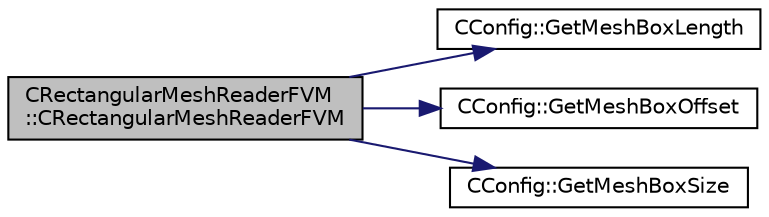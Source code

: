 digraph "CRectangularMeshReaderFVM::CRectangularMeshReaderFVM"
{
 // LATEX_PDF_SIZE
  edge [fontname="Helvetica",fontsize="10",labelfontname="Helvetica",labelfontsize="10"];
  node [fontname="Helvetica",fontsize="10",shape=record];
  rankdir="LR";
  Node1 [label="CRectangularMeshReaderFVM\l::CRectangularMeshReaderFVM",height=0.2,width=0.4,color="black", fillcolor="grey75", style="filled", fontcolor="black",tooltip="Constructor of the CRectangularMeshReaderFVM class."];
  Node1 -> Node2 [color="midnightblue",fontsize="10",style="solid",fontname="Helvetica"];
  Node2 [label="CConfig::GetMeshBoxLength",height=0.2,width=0.4,color="black", fillcolor="white", style="filled",URL="$classCConfig.html#a55599464cff9ead2e3e4a7aa9a4e23ae",tooltip="Get the length of the analytic RECTANGLE or BOX grid in the specified coordinate direction."];
  Node1 -> Node3 [color="midnightblue",fontsize="10",style="solid",fontname="Helvetica"];
  Node3 [label="CConfig::GetMeshBoxOffset",height=0.2,width=0.4,color="black", fillcolor="white", style="filled",URL="$classCConfig.html#ad75d19d530cde355cab5c5d396fd835d",tooltip="Get the offset from 0.0 of the analytic RECTANGLE or BOX grid in the specified coordinate direction."];
  Node1 -> Node4 [color="midnightblue",fontsize="10",style="solid",fontname="Helvetica"];
  Node4 [label="CConfig::GetMeshBoxSize",height=0.2,width=0.4,color="black", fillcolor="white", style="filled",URL="$classCConfig.html#a07e35cf42f37bde8584431cc9abd3dcb",tooltip="Get the number of grid points in the analytic RECTANGLE or BOX grid in the specified coordinate direc..."];
}
